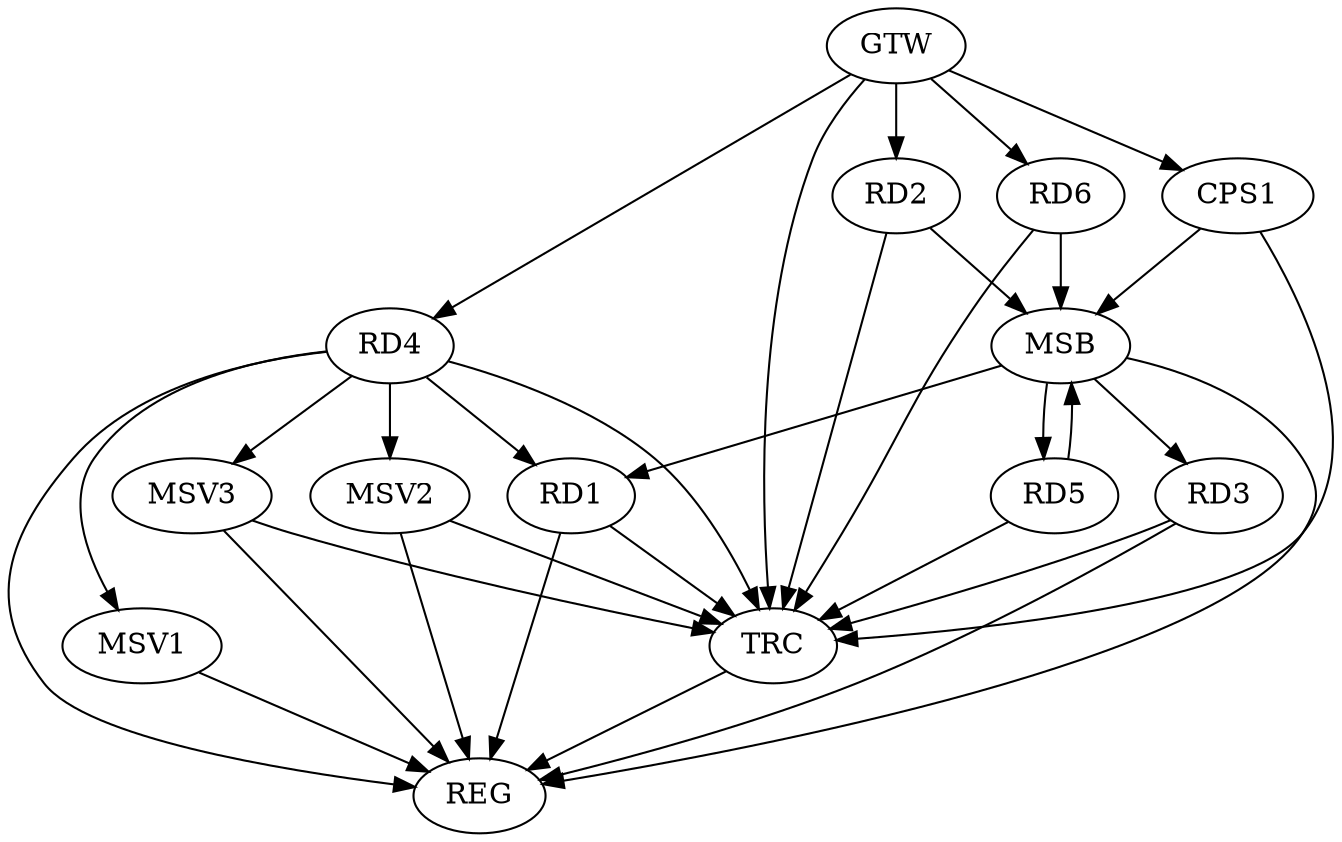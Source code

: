 strict digraph G {
  RD1 [ label="RD1" ];
  RD2 [ label="RD2" ];
  RD3 [ label="RD3" ];
  RD4 [ label="RD4" ];
  RD5 [ label="RD5" ];
  RD6 [ label="RD6" ];
  CPS1 [ label="CPS1" ];
  GTW [ label="GTW" ];
  REG [ label="REG" ];
  MSB [ label="MSB" ];
  TRC [ label="TRC" ];
  MSV1 [ label="MSV1" ];
  MSV2 [ label="MSV2" ];
  MSV3 [ label="MSV3" ];
  RD4 -> RD1;
  GTW -> RD2;
  GTW -> RD4;
  GTW -> RD6;
  GTW -> CPS1;
  RD1 -> REG;
  RD3 -> REG;
  RD4 -> REG;
  RD2 -> MSB;
  MSB -> RD3;
  MSB -> REG;
  RD5 -> MSB;
  RD6 -> MSB;
  CPS1 -> MSB;
  MSB -> RD1;
  MSB -> RD5;
  RD1 -> TRC;
  RD2 -> TRC;
  RD3 -> TRC;
  RD4 -> TRC;
  RD5 -> TRC;
  RD6 -> TRC;
  CPS1 -> TRC;
  GTW -> TRC;
  TRC -> REG;
  RD4 -> MSV1;
  MSV1 -> REG;
  RD4 -> MSV2;
  MSV2 -> REG;
  MSV2 -> TRC;
  RD4 -> MSV3;
  MSV3 -> REG;
  MSV3 -> TRC;
}
